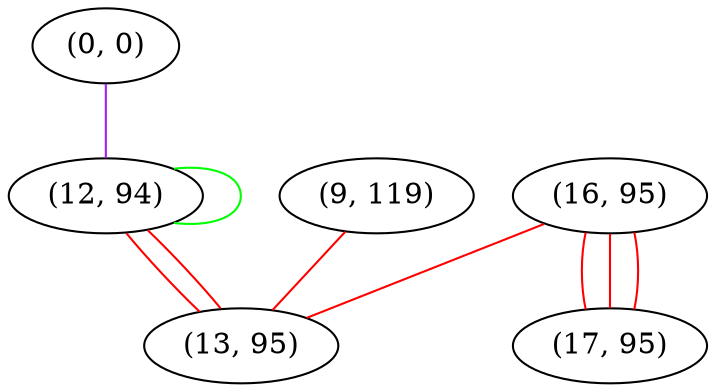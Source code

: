 graph "" {
"(0, 0)";
"(16, 95)";
"(17, 95)";
"(12, 94)";
"(9, 119)";
"(13, 95)";
"(0, 0)" -- "(12, 94)"  [color=purple, key=0, weight=4];
"(16, 95)" -- "(13, 95)"  [color=red, key=0, weight=1];
"(16, 95)" -- "(17, 95)"  [color=red, key=0, weight=1];
"(16, 95)" -- "(17, 95)"  [color=red, key=1, weight=1];
"(16, 95)" -- "(17, 95)"  [color=red, key=2, weight=1];
"(12, 94)" -- "(13, 95)"  [color=red, key=0, weight=1];
"(12, 94)" -- "(13, 95)"  [color=red, key=1, weight=1];
"(12, 94)" -- "(12, 94)"  [color=green, key=0, weight=2];
"(9, 119)" -- "(13, 95)"  [color=red, key=0, weight=1];
}
